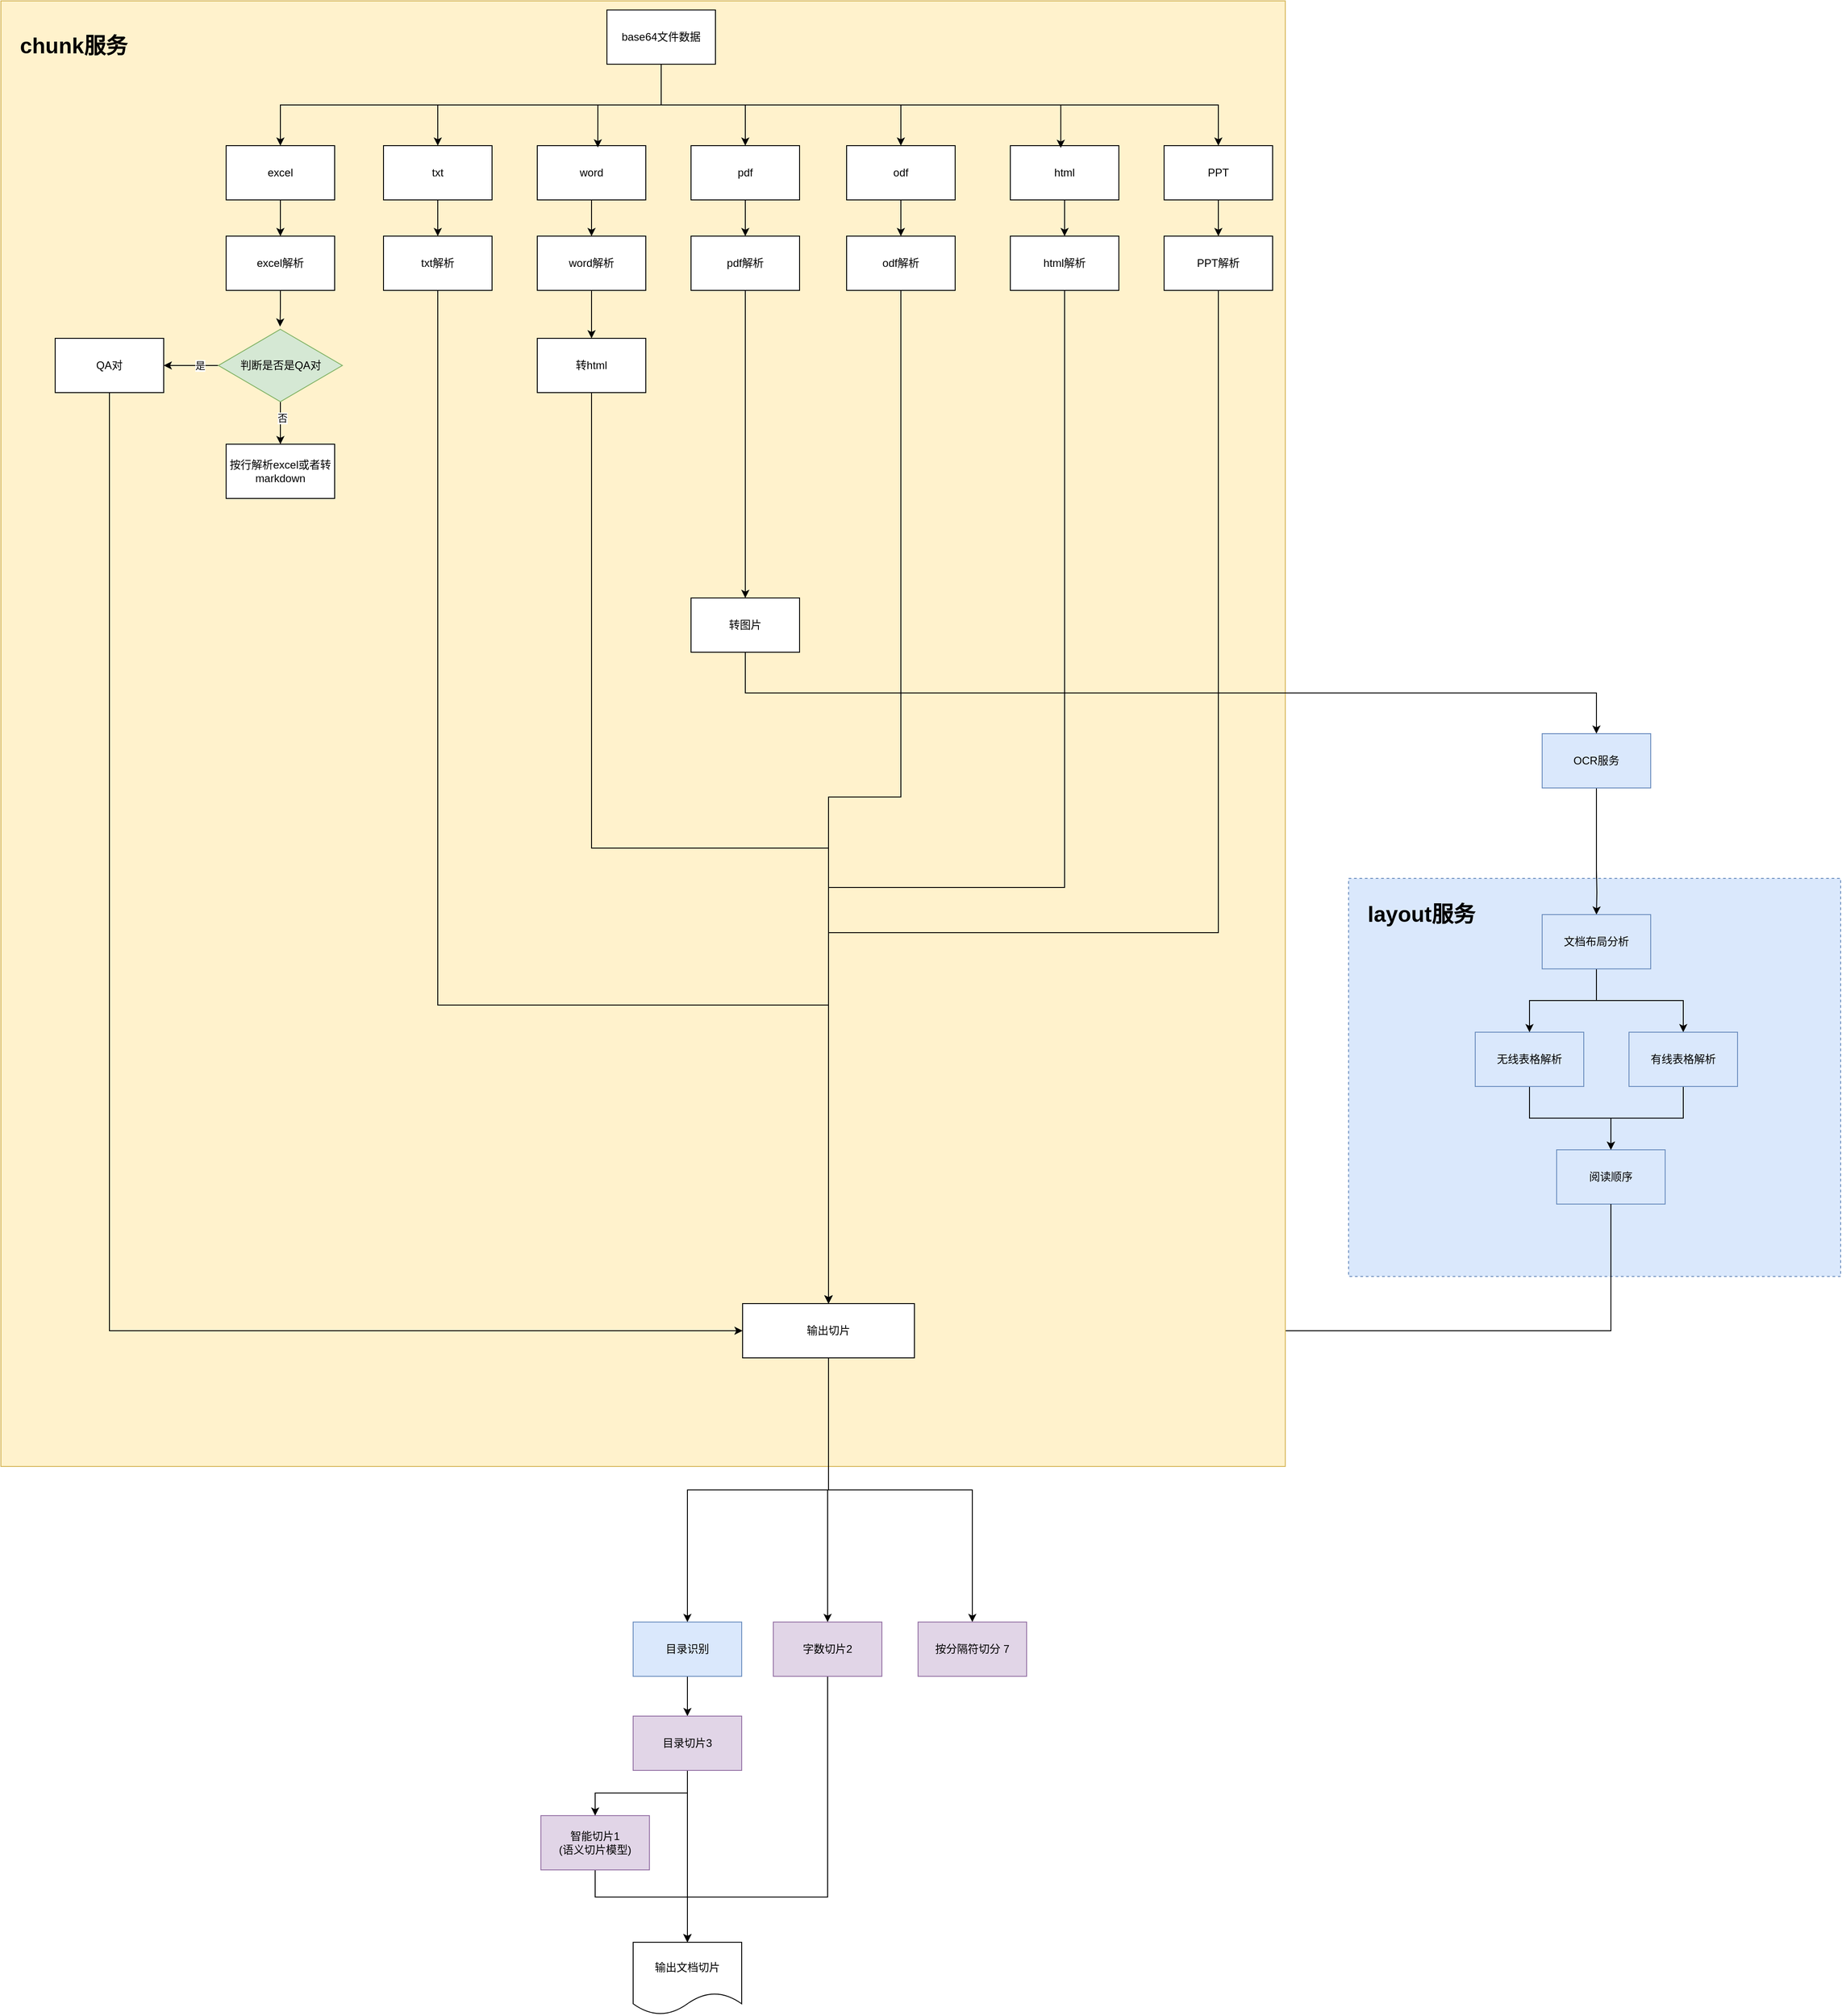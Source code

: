 <mxfile version="24.7.15">
  <diagram name="Page-1" id="-htA71h1Tr96a3cRQhLy">
    <mxGraphModel dx="2490" dy="1348" grid="1" gridSize="10" guides="1" tooltips="1" connect="1" arrows="1" fold="1" page="1" pageScale="1" pageWidth="1600" pageHeight="2200" math="0" shadow="0">
      <root>
        <mxCell id="0" />
        <mxCell id="1" parent="0" />
        <mxCell id="Ge70wmvIFARKNY7NQ5G--47" style="edgeStyle=orthogonalEdgeStyle;rounded=0;orthogonalLoop=1;jettySize=auto;html=1;exitX=0.5;exitY=1;exitDx=0;exitDy=0;entryX=0.5;entryY=0;entryDx=0;entryDy=0;" parent="1" source="Ge70wmvIFARKNY7NQ5G--39" target="Ge70wmvIFARKNY7NQ5G--45" edge="1">
          <mxGeometry relative="1" as="geometry" />
        </mxCell>
        <mxCell id="Ge70wmvIFARKNY7NQ5G--39" value="OCR服务" style="rounded=0;whiteSpace=wrap;html=1;fillColor=#dae8fc;strokeColor=#6c8ebf;" parent="1" vertex="1">
          <mxGeometry x="1814" y="910" width="120" height="60" as="geometry" />
        </mxCell>
        <mxCell id="Ed-SQ-rJw5sSF_kBK3eb-5" style="edgeStyle=orthogonalEdgeStyle;rounded=0;orthogonalLoop=1;jettySize=auto;html=1;exitX=0.5;exitY=1;exitDx=0;exitDy=0;entryX=0.5;entryY=0;entryDx=0;entryDy=0;" parent="1" source="bkaWk2kcNXf5rJIzgJEL-1" target="Ed-SQ-rJw5sSF_kBK3eb-3" edge="1">
          <mxGeometry relative="1" as="geometry" />
        </mxCell>
        <mxCell id="bkaWk2kcNXf5rJIzgJEL-1" value="目录识别" style="rounded=0;whiteSpace=wrap;html=1;fillColor=#dae8fc;strokeColor=#6c8ebf;" parent="1" vertex="1">
          <mxGeometry x="809" y="1892" width="120" height="60" as="geometry" />
        </mxCell>
        <mxCell id="vYcKDnQuyrOqiumXNDQ5-13" style="edgeStyle=orthogonalEdgeStyle;rounded=0;orthogonalLoop=1;jettySize=auto;html=1;exitX=0.5;exitY=1;exitDx=0;exitDy=0;entryX=0.5;entryY=0;entryDx=0;entryDy=0;" parent="1" source="Ed-SQ-rJw5sSF_kBK3eb-1" target="oZNvyWcUuNIZvkObHdWT-1" edge="1">
          <mxGeometry relative="1" as="geometry">
            <Array as="points">
              <mxPoint x="767" y="2196" />
              <mxPoint x="869" y="2196" />
            </Array>
          </mxGeometry>
        </mxCell>
        <mxCell id="Ed-SQ-rJw5sSF_kBK3eb-1" value="智能切片1&lt;div&gt;(语义切片模型)&lt;/div&gt;" style="rounded=0;whiteSpace=wrap;html=1;fillColor=#e1d5e7;strokeColor=#9673a6;" parent="1" vertex="1">
          <mxGeometry x="707" y="2106" width="120" height="60" as="geometry" />
        </mxCell>
        <mxCell id="vYcKDnQuyrOqiumXNDQ5-10" style="edgeStyle=orthogonalEdgeStyle;rounded=0;orthogonalLoop=1;jettySize=auto;html=1;exitX=0.5;exitY=1;exitDx=0;exitDy=0;entryX=0.5;entryY=0;entryDx=0;entryDy=0;" parent="1" source="Ed-SQ-rJw5sSF_kBK3eb-3" target="Ed-SQ-rJw5sSF_kBK3eb-1" edge="1">
          <mxGeometry relative="1" as="geometry" />
        </mxCell>
        <mxCell id="vYcKDnQuyrOqiumXNDQ5-12" style="edgeStyle=orthogonalEdgeStyle;rounded=0;orthogonalLoop=1;jettySize=auto;html=1;exitX=0.5;exitY=1;exitDx=0;exitDy=0;entryX=0.5;entryY=0;entryDx=0;entryDy=0;" parent="1" source="Ed-SQ-rJw5sSF_kBK3eb-3" target="oZNvyWcUuNIZvkObHdWT-1" edge="1">
          <mxGeometry relative="1" as="geometry" />
        </mxCell>
        <mxCell id="Ed-SQ-rJw5sSF_kBK3eb-3" value="目录切片3" style="rounded=0;whiteSpace=wrap;html=1;fillColor=#e1d5e7;strokeColor=#9673a6;" parent="1" vertex="1">
          <mxGeometry x="809" y="1996" width="120" height="60" as="geometry" />
        </mxCell>
        <mxCell id="oZNvyWcUuNIZvkObHdWT-7" style="edgeStyle=orthogonalEdgeStyle;rounded=0;orthogonalLoop=1;jettySize=auto;html=1;exitX=0.5;exitY=1;exitDx=0;exitDy=0;entryX=0.5;entryY=0;entryDx=0;entryDy=0;" parent="1" source="Ed-SQ-rJw5sSF_kBK3eb-4" target="oZNvyWcUuNIZvkObHdWT-1" edge="1">
          <mxGeometry relative="1" as="geometry">
            <Array as="points">
              <mxPoint x="1024" y="2196" />
              <mxPoint x="869" y="2196" />
            </Array>
          </mxGeometry>
        </mxCell>
        <mxCell id="Ed-SQ-rJw5sSF_kBK3eb-4" value="字数切片2" style="rounded=0;whiteSpace=wrap;html=1;fillColor=#e1d5e7;strokeColor=#9673a6;" parent="1" vertex="1">
          <mxGeometry x="964" y="1892" width="120" height="60" as="geometry" />
        </mxCell>
        <mxCell id="oZNvyWcUuNIZvkObHdWT-1" value="输出文档切片" style="shape=document;whiteSpace=wrap;html=1;boundedLbl=1;" parent="1" vertex="1">
          <mxGeometry x="809" y="2246" width="120" height="80" as="geometry" />
        </mxCell>
        <mxCell id="vYcKDnQuyrOqiumXNDQ5-8" style="edgeStyle=orthogonalEdgeStyle;rounded=0;orthogonalLoop=1;jettySize=auto;html=1;exitX=0.5;exitY=1;exitDx=0;exitDy=0;entryX=0.5;entryY=0;entryDx=0;entryDy=0;" parent="1" source="vYcKDnQuyrOqiumXNDQ5-1" target="bkaWk2kcNXf5rJIzgJEL-1" edge="1">
          <mxGeometry relative="1" as="geometry" />
        </mxCell>
        <mxCell id="3qthffvQLDSlE2BmSQZ0-2" style="edgeStyle=orthogonalEdgeStyle;rounded=0;orthogonalLoop=1;jettySize=auto;html=1;exitX=0.5;exitY=1;exitDx=0;exitDy=0;" parent="1" source="vYcKDnQuyrOqiumXNDQ5-1" target="3qthffvQLDSlE2BmSQZ0-1" edge="1">
          <mxGeometry relative="1" as="geometry" />
        </mxCell>
        <mxCell id="3qthffvQLDSlE2BmSQZ0-1" value="按分隔符切分 7" style="rounded=0;whiteSpace=wrap;html=1;fillColor=#e1d5e7;strokeColor=#9673a6;" parent="1" vertex="1">
          <mxGeometry x="1124" y="1892" width="120" height="60" as="geometry" />
        </mxCell>
        <mxCell id="MSTHDVz44_8mBMMplQob-9" value="" style="group" vertex="1" connectable="0" parent="1">
          <mxGeometry x="1600" y="1060" width="544" height="450" as="geometry" />
        </mxCell>
        <mxCell id="MSTHDVz44_8mBMMplQob-4" value="" style="rounded=0;whiteSpace=wrap;html=1;dashed=1;fillColor=#dae8fc;strokeColor=#6c8ebf;" vertex="1" parent="MSTHDVz44_8mBMMplQob-9">
          <mxGeometry y="10" width="544" height="440" as="geometry" />
        </mxCell>
        <mxCell id="Ge70wmvIFARKNY7NQ5G--81" style="edgeStyle=orthogonalEdgeStyle;rounded=0;orthogonalLoop=1;jettySize=auto;html=1;exitX=0.5;exitY=1;exitDx=0;exitDy=0;entryX=0.5;entryY=0;entryDx=0;entryDy=0;" parent="MSTHDVz44_8mBMMplQob-9" source="Ge70wmvIFARKNY7NQ5G--22" target="Ge70wmvIFARKNY7NQ5G--78" edge="1">
          <mxGeometry relative="1" as="geometry" />
        </mxCell>
        <mxCell id="Ge70wmvIFARKNY7NQ5G--22" value="无线表格解析" style="rounded=0;whiteSpace=wrap;html=1;fillColor=#dae8fc;strokeColor=#6c8ebf;" parent="MSTHDVz44_8mBMMplQob-9" vertex="1">
          <mxGeometry x="140" y="180" width="120" height="60" as="geometry" />
        </mxCell>
        <mxCell id="Ge70wmvIFARKNY7NQ5G--46" style="edgeStyle=orthogonalEdgeStyle;rounded=0;orthogonalLoop=1;jettySize=auto;html=1;exitX=0.5;exitY=1;exitDx=0;exitDy=0;" parent="MSTHDVz44_8mBMMplQob-9" target="Ge70wmvIFARKNY7NQ5G--45" edge="1">
          <mxGeometry relative="1" as="geometry">
            <mxPoint x="274" as="sourcePoint" />
          </mxGeometry>
        </mxCell>
        <mxCell id="Ge70wmvIFARKNY7NQ5G--48" style="edgeStyle=orthogonalEdgeStyle;rounded=0;orthogonalLoop=1;jettySize=auto;html=1;exitX=0.5;exitY=1;exitDx=0;exitDy=0;entryX=0.5;entryY=0;entryDx=0;entryDy=0;" parent="MSTHDVz44_8mBMMplQob-9" source="Ge70wmvIFARKNY7NQ5G--45" target="Ge70wmvIFARKNY7NQ5G--22" edge="1">
          <mxGeometry relative="1" as="geometry" />
        </mxCell>
        <mxCell id="MSTHDVz44_8mBMMplQob-6" style="edgeStyle=orthogonalEdgeStyle;rounded=0;orthogonalLoop=1;jettySize=auto;html=1;exitX=0.5;exitY=1;exitDx=0;exitDy=0;entryX=0.5;entryY=0;entryDx=0;entryDy=0;" edge="1" parent="MSTHDVz44_8mBMMplQob-9" source="Ge70wmvIFARKNY7NQ5G--45" target="MSTHDVz44_8mBMMplQob-5">
          <mxGeometry relative="1" as="geometry" />
        </mxCell>
        <mxCell id="Ge70wmvIFARKNY7NQ5G--45" value="文档布局分析" style="rounded=0;whiteSpace=wrap;html=1;fillColor=#dae8fc;strokeColor=#6c8ebf;" parent="MSTHDVz44_8mBMMplQob-9" vertex="1">
          <mxGeometry x="214" y="50" width="120" height="60" as="geometry" />
        </mxCell>
        <mxCell id="Ge70wmvIFARKNY7NQ5G--78" value="阅读顺序" style="rounded=0;whiteSpace=wrap;html=1;fillColor=#dae8fc;strokeColor=#6c8ebf;" parent="MSTHDVz44_8mBMMplQob-9" vertex="1">
          <mxGeometry x="230" y="310" width="120" height="60" as="geometry" />
        </mxCell>
        <mxCell id="MSTHDVz44_8mBMMplQob-7" style="edgeStyle=orthogonalEdgeStyle;rounded=0;orthogonalLoop=1;jettySize=auto;html=1;exitX=0.5;exitY=1;exitDx=0;exitDy=0;entryX=0.5;entryY=0;entryDx=0;entryDy=0;" edge="1" parent="MSTHDVz44_8mBMMplQob-9" source="MSTHDVz44_8mBMMplQob-5" target="Ge70wmvIFARKNY7NQ5G--78">
          <mxGeometry relative="1" as="geometry" />
        </mxCell>
        <mxCell id="MSTHDVz44_8mBMMplQob-5" value="有线表格解析" style="rounded=0;whiteSpace=wrap;html=1;fillColor=#dae8fc;strokeColor=#6c8ebf;" vertex="1" parent="MSTHDVz44_8mBMMplQob-9">
          <mxGeometry x="310" y="180" width="120" height="60" as="geometry" />
        </mxCell>
        <mxCell id="MSTHDVz44_8mBMMplQob-8" value="layout服务" style="text;strokeColor=none;fillColor=none;html=1;fontSize=24;fontStyle=1;verticalAlign=middle;align=center;" vertex="1" parent="MSTHDVz44_8mBMMplQob-9">
          <mxGeometry x="30" y="30" width="100" height="40" as="geometry" />
        </mxCell>
        <mxCell id="MSTHDVz44_8mBMMplQob-18" style="edgeStyle=orthogonalEdgeStyle;rounded=0;orthogonalLoop=1;jettySize=auto;html=1;exitX=0.5;exitY=1;exitDx=0;exitDy=0;entryX=1;entryY=0.5;entryDx=0;entryDy=0;" edge="1" parent="1" source="Ge70wmvIFARKNY7NQ5G--78" target="vYcKDnQuyrOqiumXNDQ5-1">
          <mxGeometry relative="1" as="geometry" />
        </mxCell>
        <mxCell id="MSTHDVz44_8mBMMplQob-28" value="" style="group" vertex="1" connectable="0" parent="1">
          <mxGeometry x="110" y="100" width="1420" height="1620" as="geometry" />
        </mxCell>
        <mxCell id="MSTHDVz44_8mBMMplQob-17" value="" style="rounded=0;whiteSpace=wrap;html=1;fillColor=#fff2cc;strokeColor=#d6b656;" vertex="1" parent="MSTHDVz44_8mBMMplQob-28">
          <mxGeometry width="1420" height="1620" as="geometry" />
        </mxCell>
        <mxCell id="Ge70wmvIFARKNY7NQ5G--8" style="edgeStyle=orthogonalEdgeStyle;rounded=0;orthogonalLoop=1;jettySize=auto;html=1;exitX=0.5;exitY=1;exitDx=0;exitDy=0;entryX=0.5;entryY=0;entryDx=0;entryDy=0;" parent="MSTHDVz44_8mBMMplQob-28" source="Ge70wmvIFARKNY7NQ5G--2" target="Ge70wmvIFARKNY7NQ5G--6" edge="1">
          <mxGeometry relative="1" as="geometry" />
        </mxCell>
        <mxCell id="Ge70wmvIFARKNY7NQ5G--10" style="edgeStyle=orthogonalEdgeStyle;rounded=0;orthogonalLoop=1;jettySize=auto;html=1;exitX=0.5;exitY=1;exitDx=0;exitDy=0;entryX=0.5;entryY=0;entryDx=0;entryDy=0;" parent="MSTHDVz44_8mBMMplQob-28" source="Ge70wmvIFARKNY7NQ5G--2" target="Ge70wmvIFARKNY7NQ5G--4" edge="1">
          <mxGeometry relative="1" as="geometry" />
        </mxCell>
        <mxCell id="Ge70wmvIFARKNY7NQ5G--16" style="edgeStyle=orthogonalEdgeStyle;rounded=0;orthogonalLoop=1;jettySize=auto;html=1;exitX=0.5;exitY=1;exitDx=0;exitDy=0;entryX=0.5;entryY=0;entryDx=0;entryDy=0;" parent="MSTHDVz44_8mBMMplQob-28" source="Ge70wmvIFARKNY7NQ5G--2" target="Ge70wmvIFARKNY7NQ5G--15" edge="1">
          <mxGeometry relative="1" as="geometry" />
        </mxCell>
        <mxCell id="Ge70wmvIFARKNY7NQ5G--50" style="edgeStyle=orthogonalEdgeStyle;rounded=0;orthogonalLoop=1;jettySize=auto;html=1;exitX=0.5;exitY=1;exitDx=0;exitDy=0;" parent="MSTHDVz44_8mBMMplQob-28" source="Ge70wmvIFARKNY7NQ5G--2" target="Ge70wmvIFARKNY7NQ5G--49" edge="1">
          <mxGeometry relative="1" as="geometry" />
        </mxCell>
        <mxCell id="sv4jQ8neMDPuU1nfps9p-3" style="edgeStyle=orthogonalEdgeStyle;rounded=0;orthogonalLoop=1;jettySize=auto;html=1;exitX=0.5;exitY=1;exitDx=0;exitDy=0;entryX=0.5;entryY=0;entryDx=0;entryDy=0;" parent="MSTHDVz44_8mBMMplQob-28" source="Ge70wmvIFARKNY7NQ5G--2" target="sv4jQ8neMDPuU1nfps9p-2" edge="1">
          <mxGeometry relative="1" as="geometry" />
        </mxCell>
        <mxCell id="Ge70wmvIFARKNY7NQ5G--2" value="base64文件数据" style="rounded=0;whiteSpace=wrap;html=1;" parent="MSTHDVz44_8mBMMplQob-28" vertex="1">
          <mxGeometry x="670" y="10" width="120" height="60" as="geometry" />
        </mxCell>
        <mxCell id="Ge70wmvIFARKNY7NQ5G--77" style="edgeStyle=orthogonalEdgeStyle;rounded=0;orthogonalLoop=1;jettySize=auto;html=1;exitX=0.5;exitY=1;exitDx=0;exitDy=0;entryX=0.5;entryY=0;entryDx=0;entryDy=0;" parent="MSTHDVz44_8mBMMplQob-28" source="Ge70wmvIFARKNY7NQ5G--4" target="Ge70wmvIFARKNY7NQ5G--76" edge="1">
          <mxGeometry relative="1" as="geometry" />
        </mxCell>
        <mxCell id="Ge70wmvIFARKNY7NQ5G--4" value="txt" style="rounded=0;whiteSpace=wrap;html=1;" parent="MSTHDVz44_8mBMMplQob-28" vertex="1">
          <mxGeometry x="423" y="160" width="120" height="60" as="geometry" />
        </mxCell>
        <mxCell id="Ge70wmvIFARKNY7NQ5G--75" style="edgeStyle=orthogonalEdgeStyle;rounded=0;orthogonalLoop=1;jettySize=auto;html=1;exitX=0.5;exitY=1;exitDx=0;exitDy=0;entryX=0.5;entryY=0;entryDx=0;entryDy=0;" parent="MSTHDVz44_8mBMMplQob-28" source="Ge70wmvIFARKNY7NQ5G--5" target="Ge70wmvIFARKNY7NQ5G--74" edge="1">
          <mxGeometry relative="1" as="geometry" />
        </mxCell>
        <mxCell id="Ge70wmvIFARKNY7NQ5G--5" value="word" style="rounded=0;whiteSpace=wrap;html=1;" parent="MSTHDVz44_8mBMMplQob-28" vertex="1">
          <mxGeometry x="593" y="160" width="120" height="60" as="geometry" />
        </mxCell>
        <mxCell id="ap57k_aDqnlWDVh_8-9U-10" style="edgeStyle=orthogonalEdgeStyle;rounded=0;orthogonalLoop=1;jettySize=auto;html=1;exitX=0.5;exitY=1;exitDx=0;exitDy=0;entryX=0.5;entryY=0;entryDx=0;entryDy=0;" parent="MSTHDVz44_8mBMMplQob-28" source="Ge70wmvIFARKNY7NQ5G--6" target="ap57k_aDqnlWDVh_8-9U-9" edge="1">
          <mxGeometry relative="1" as="geometry" />
        </mxCell>
        <mxCell id="Ge70wmvIFARKNY7NQ5G--6" value="pdf" style="rounded=0;whiteSpace=wrap;html=1;" parent="MSTHDVz44_8mBMMplQob-28" vertex="1">
          <mxGeometry x="763" y="160" width="120" height="60" as="geometry" />
        </mxCell>
        <mxCell id="Ge70wmvIFARKNY7NQ5G--72" style="edgeStyle=orthogonalEdgeStyle;rounded=0;orthogonalLoop=1;jettySize=auto;html=1;exitX=0.5;exitY=1;exitDx=0;exitDy=0;" parent="MSTHDVz44_8mBMMplQob-28" source="Ge70wmvIFARKNY7NQ5G--7" target="Ge70wmvIFARKNY7NQ5G--59" edge="1">
          <mxGeometry relative="1" as="geometry" />
        </mxCell>
        <mxCell id="Ge70wmvIFARKNY7NQ5G--7" value="html" style="rounded=0;whiteSpace=wrap;html=1;" parent="MSTHDVz44_8mBMMplQob-28" vertex="1">
          <mxGeometry x="1116" y="160" width="120" height="60" as="geometry" />
        </mxCell>
        <mxCell id="Ge70wmvIFARKNY7NQ5G--9" style="edgeStyle=orthogonalEdgeStyle;rounded=0;orthogonalLoop=1;jettySize=auto;html=1;exitX=0.5;exitY=1;exitDx=0;exitDy=0;entryX=0.558;entryY=0.033;entryDx=0;entryDy=0;entryPerimeter=0;" parent="MSTHDVz44_8mBMMplQob-28" source="Ge70wmvIFARKNY7NQ5G--2" target="Ge70wmvIFARKNY7NQ5G--5" edge="1">
          <mxGeometry relative="1" as="geometry" />
        </mxCell>
        <mxCell id="Ge70wmvIFARKNY7NQ5G--14" style="edgeStyle=orthogonalEdgeStyle;rounded=0;orthogonalLoop=1;jettySize=auto;html=1;exitX=0.5;exitY=1;exitDx=0;exitDy=0;entryX=0.465;entryY=0.041;entryDx=0;entryDy=0;entryPerimeter=0;" parent="MSTHDVz44_8mBMMplQob-28" source="Ge70wmvIFARKNY7NQ5G--2" target="Ge70wmvIFARKNY7NQ5G--7" edge="1">
          <mxGeometry relative="1" as="geometry" />
        </mxCell>
        <mxCell id="Ge70wmvIFARKNY7NQ5G--73" style="edgeStyle=orthogonalEdgeStyle;rounded=0;orthogonalLoop=1;jettySize=auto;html=1;exitX=0.5;exitY=1;exitDx=0;exitDy=0;entryX=0.5;entryY=0;entryDx=0;entryDy=0;" parent="MSTHDVz44_8mBMMplQob-28" source="Ge70wmvIFARKNY7NQ5G--15" target="Ge70wmvIFARKNY7NQ5G--60" edge="1">
          <mxGeometry relative="1" as="geometry" />
        </mxCell>
        <mxCell id="Ge70wmvIFARKNY7NQ5G--15" value="PPT" style="rounded=0;whiteSpace=wrap;html=1;" parent="MSTHDVz44_8mBMMplQob-28" vertex="1">
          <mxGeometry x="1286" y="160" width="120" height="60" as="geometry" />
        </mxCell>
        <mxCell id="Ge70wmvIFARKNY7NQ5G--24" value="转图片" style="rounded=0;whiteSpace=wrap;html=1;" parent="MSTHDVz44_8mBMMplQob-28" vertex="1">
          <mxGeometry x="763" y="660" width="120" height="60" as="geometry" />
        </mxCell>
        <mxCell id="Ge70wmvIFARKNY7NQ5G--65" style="edgeStyle=orthogonalEdgeStyle;rounded=0;orthogonalLoop=1;jettySize=auto;html=1;exitX=0.5;exitY=1;exitDx=0;exitDy=0;entryX=0.5;entryY=0;entryDx=0;entryDy=0;" parent="MSTHDVz44_8mBMMplQob-28" source="Ge70wmvIFARKNY7NQ5G--49" target="Ge70wmvIFARKNY7NQ5G--63" edge="1">
          <mxGeometry relative="1" as="geometry" />
        </mxCell>
        <mxCell id="Ge70wmvIFARKNY7NQ5G--49" value="excel" style="rounded=0;whiteSpace=wrap;html=1;" parent="MSTHDVz44_8mBMMplQob-28" vertex="1">
          <mxGeometry x="249" y="160" width="120" height="60" as="geometry" />
        </mxCell>
        <mxCell id="Ge70wmvIFARKNY7NQ5G--62" style="edgeStyle=orthogonalEdgeStyle;rounded=0;orthogonalLoop=1;jettySize=auto;html=1;exitX=0;exitY=0.5;exitDx=0;exitDy=0;entryX=1;entryY=0.5;entryDx=0;entryDy=0;" parent="MSTHDVz44_8mBMMplQob-28" source="Ge70wmvIFARKNY7NQ5G--57" edge="1" target="MSTHDVz44_8mBMMplQob-20">
          <mxGeometry relative="1" as="geometry">
            <mxPoint x="170" y="403.105" as="targetPoint" />
          </mxGeometry>
        </mxCell>
        <mxCell id="Ge70wmvIFARKNY7NQ5G--66" value="是" style="edgeLabel;html=1;align=center;verticalAlign=middle;resizable=0;points=[];" parent="Ge70wmvIFARKNY7NQ5G--62" vertex="1" connectable="0">
          <mxGeometry x="-0.31" relative="1" as="geometry">
            <mxPoint as="offset" />
          </mxGeometry>
        </mxCell>
        <mxCell id="ap57k_aDqnlWDVh_8-9U-3" style="edgeStyle=orthogonalEdgeStyle;rounded=0;orthogonalLoop=1;jettySize=auto;html=1;exitX=0.5;exitY=1;exitDx=0;exitDy=0;entryX=0.5;entryY=0;entryDx=0;entryDy=0;" parent="MSTHDVz44_8mBMMplQob-28" source="Ge70wmvIFARKNY7NQ5G--57" target="ap57k_aDqnlWDVh_8-9U-2" edge="1">
          <mxGeometry relative="1" as="geometry" />
        </mxCell>
        <mxCell id="ap57k_aDqnlWDVh_8-9U-4" value="否" style="edgeLabel;html=1;align=center;verticalAlign=middle;resizable=0;points=[];" parent="ap57k_aDqnlWDVh_8-9U-3" vertex="1" connectable="0">
          <mxGeometry x="-0.251" y="2" relative="1" as="geometry">
            <mxPoint as="offset" />
          </mxGeometry>
        </mxCell>
        <mxCell id="Ge70wmvIFARKNY7NQ5G--57" value="判断是否是QA对" style="rhombus;whiteSpace=wrap;html=1;fillColor=#d5e8d4;strokeColor=#82b366;" parent="MSTHDVz44_8mBMMplQob-28" vertex="1">
          <mxGeometry x="240.5" y="363" width="137" height="80" as="geometry" />
        </mxCell>
        <mxCell id="MSTHDVz44_8mBMMplQob-14" style="edgeStyle=orthogonalEdgeStyle;rounded=0;orthogonalLoop=1;jettySize=auto;html=1;exitX=0.5;exitY=1;exitDx=0;exitDy=0;entryX=0.5;entryY=0;entryDx=0;entryDy=0;" edge="1" parent="MSTHDVz44_8mBMMplQob-28" source="Ge70wmvIFARKNY7NQ5G--59" target="vYcKDnQuyrOqiumXNDQ5-1">
          <mxGeometry relative="1" as="geometry">
            <Array as="points">
              <mxPoint x="1176" y="980" />
              <mxPoint x="915" y="980" />
            </Array>
          </mxGeometry>
        </mxCell>
        <mxCell id="Ge70wmvIFARKNY7NQ5G--59" value="html解析" style="rounded=0;whiteSpace=wrap;html=1;" parent="MSTHDVz44_8mBMMplQob-28" vertex="1">
          <mxGeometry x="1116" y="260" width="120" height="60" as="geometry" />
        </mxCell>
        <mxCell id="MSTHDVz44_8mBMMplQob-15" style="edgeStyle=orthogonalEdgeStyle;rounded=0;orthogonalLoop=1;jettySize=auto;html=1;exitX=0.5;exitY=1;exitDx=0;exitDy=0;entryX=0.5;entryY=0;entryDx=0;entryDy=0;" edge="1" parent="MSTHDVz44_8mBMMplQob-28" source="Ge70wmvIFARKNY7NQ5G--60" target="vYcKDnQuyrOqiumXNDQ5-1">
          <mxGeometry relative="1" as="geometry">
            <Array as="points">
              <mxPoint x="1346" y="1030" />
              <mxPoint x="915" y="1030" />
            </Array>
          </mxGeometry>
        </mxCell>
        <mxCell id="Ge70wmvIFARKNY7NQ5G--60" value="PPT解析" style="rounded=0;whiteSpace=wrap;html=1;" parent="MSTHDVz44_8mBMMplQob-28" vertex="1">
          <mxGeometry x="1286" y="260" width="120" height="60" as="geometry" />
        </mxCell>
        <mxCell id="Ge70wmvIFARKNY7NQ5G--64" style="edgeStyle=orthogonalEdgeStyle;rounded=0;orthogonalLoop=1;jettySize=auto;html=1;exitX=0.5;exitY=1;exitDx=0;exitDy=0;" parent="MSTHDVz44_8mBMMplQob-28" source="Ge70wmvIFARKNY7NQ5G--63" edge="1">
          <mxGeometry relative="1" as="geometry">
            <mxPoint x="308.632" y="360" as="targetPoint" />
          </mxGeometry>
        </mxCell>
        <mxCell id="Ge70wmvIFARKNY7NQ5G--63" value="excel解析" style="rounded=0;whiteSpace=wrap;html=1;" parent="MSTHDVz44_8mBMMplQob-28" vertex="1">
          <mxGeometry x="249" y="260" width="120" height="60" as="geometry" />
        </mxCell>
        <mxCell id="MSTHDVz44_8mBMMplQob-25" style="edgeStyle=orthogonalEdgeStyle;rounded=0;orthogonalLoop=1;jettySize=auto;html=1;exitX=0.5;exitY=1;exitDx=0;exitDy=0;entryX=0.5;entryY=0;entryDx=0;entryDy=0;" edge="1" parent="MSTHDVz44_8mBMMplQob-28" source="Ge70wmvIFARKNY7NQ5G--74" target="MSTHDVz44_8mBMMplQob-24">
          <mxGeometry relative="1" as="geometry" />
        </mxCell>
        <mxCell id="Ge70wmvIFARKNY7NQ5G--74" value="word解析" style="rounded=0;whiteSpace=wrap;html=1;" parent="MSTHDVz44_8mBMMplQob-28" vertex="1">
          <mxGeometry x="593" y="260" width="120" height="60" as="geometry" />
        </mxCell>
        <mxCell id="MSTHDVz44_8mBMMplQob-27" style="edgeStyle=orthogonalEdgeStyle;rounded=0;orthogonalLoop=1;jettySize=auto;html=1;exitX=0.5;exitY=1;exitDx=0;exitDy=0;entryX=0.5;entryY=0;entryDx=0;entryDy=0;" edge="1" parent="MSTHDVz44_8mBMMplQob-28" source="Ge70wmvIFARKNY7NQ5G--76" target="vYcKDnQuyrOqiumXNDQ5-1">
          <mxGeometry relative="1" as="geometry">
            <Array as="points">
              <mxPoint x="483" y="1110" />
              <mxPoint x="915" y="1110" />
            </Array>
          </mxGeometry>
        </mxCell>
        <mxCell id="Ge70wmvIFARKNY7NQ5G--76" value="txt解析" style="rounded=0;whiteSpace=wrap;html=1;" parent="MSTHDVz44_8mBMMplQob-28" vertex="1">
          <mxGeometry x="423" y="260" width="120" height="60" as="geometry" />
        </mxCell>
        <mxCell id="ap57k_aDqnlWDVh_8-9U-2" value="按行解析excel或者转markdown" style="rounded=0;whiteSpace=wrap;html=1;" parent="MSTHDVz44_8mBMMplQob-28" vertex="1">
          <mxGeometry x="249" y="490" width="120" height="60" as="geometry" />
        </mxCell>
        <mxCell id="MSTHDVz44_8mBMMplQob-2" style="edgeStyle=orthogonalEdgeStyle;rounded=0;orthogonalLoop=1;jettySize=auto;html=1;exitX=0.5;exitY=1;exitDx=0;exitDy=0;entryX=0.5;entryY=0;entryDx=0;entryDy=0;" edge="1" parent="MSTHDVz44_8mBMMplQob-28" source="ap57k_aDqnlWDVh_8-9U-9" target="Ge70wmvIFARKNY7NQ5G--24">
          <mxGeometry relative="1" as="geometry">
            <Array as="points">
              <mxPoint x="823" y="630" />
            </Array>
          </mxGeometry>
        </mxCell>
        <mxCell id="ap57k_aDqnlWDVh_8-9U-9" value="pdf解析" style="rounded=0;whiteSpace=wrap;html=1;" parent="MSTHDVz44_8mBMMplQob-28" vertex="1">
          <mxGeometry x="763" y="260" width="120" height="60" as="geometry" />
        </mxCell>
        <mxCell id="vYcKDnQuyrOqiumXNDQ5-1" value="输出切片" style="rounded=0;whiteSpace=wrap;html=1;" parent="MSTHDVz44_8mBMMplQob-28" vertex="1">
          <mxGeometry x="820" y="1440" width="190" height="60" as="geometry" />
        </mxCell>
        <mxCell id="sv4jQ8neMDPuU1nfps9p-6" style="edgeStyle=orthogonalEdgeStyle;rounded=0;orthogonalLoop=1;jettySize=auto;html=1;exitX=0.5;exitY=1;exitDx=0;exitDy=0;entryX=0.5;entryY=0;entryDx=0;entryDy=0;" parent="MSTHDVz44_8mBMMplQob-28" source="sv4jQ8neMDPuU1nfps9p-2" target="sv4jQ8neMDPuU1nfps9p-5" edge="1">
          <mxGeometry relative="1" as="geometry" />
        </mxCell>
        <mxCell id="sv4jQ8neMDPuU1nfps9p-2" value="odf" style="rounded=0;whiteSpace=wrap;html=1;" parent="MSTHDVz44_8mBMMplQob-28" vertex="1">
          <mxGeometry x="935" y="160" width="120" height="60" as="geometry" />
        </mxCell>
        <mxCell id="MSTHDVz44_8mBMMplQob-13" style="edgeStyle=orthogonalEdgeStyle;rounded=0;orthogonalLoop=1;jettySize=auto;html=1;exitX=0.5;exitY=1;exitDx=0;exitDy=0;" edge="1" parent="MSTHDVz44_8mBMMplQob-28" source="sv4jQ8neMDPuU1nfps9p-5" target="vYcKDnQuyrOqiumXNDQ5-1">
          <mxGeometry relative="1" as="geometry" />
        </mxCell>
        <mxCell id="sv4jQ8neMDPuU1nfps9p-5" value="odf解析" style="rounded=0;whiteSpace=wrap;html=1;" parent="MSTHDVz44_8mBMMplQob-28" vertex="1">
          <mxGeometry x="935" y="260" width="120" height="60" as="geometry" />
        </mxCell>
        <mxCell id="MSTHDVz44_8mBMMplQob-22" style="edgeStyle=orthogonalEdgeStyle;rounded=0;orthogonalLoop=1;jettySize=auto;html=1;exitX=0.5;exitY=1;exitDx=0;exitDy=0;entryX=0;entryY=0.5;entryDx=0;entryDy=0;" edge="1" parent="MSTHDVz44_8mBMMplQob-28" source="MSTHDVz44_8mBMMplQob-20" target="vYcKDnQuyrOqiumXNDQ5-1">
          <mxGeometry relative="1" as="geometry" />
        </mxCell>
        <mxCell id="MSTHDVz44_8mBMMplQob-20" value="QA对" style="rounded=0;whiteSpace=wrap;html=1;" vertex="1" parent="MSTHDVz44_8mBMMplQob-28">
          <mxGeometry x="60" y="373" width="120" height="60" as="geometry" />
        </mxCell>
        <mxCell id="MSTHDVz44_8mBMMplQob-26" style="edgeStyle=orthogonalEdgeStyle;rounded=0;orthogonalLoop=1;jettySize=auto;html=1;exitX=0.5;exitY=1;exitDx=0;exitDy=0;entryX=0.5;entryY=0;entryDx=0;entryDy=0;" edge="1" parent="MSTHDVz44_8mBMMplQob-28" source="MSTHDVz44_8mBMMplQob-24" target="vYcKDnQuyrOqiumXNDQ5-1">
          <mxGeometry relative="1" as="geometry" />
        </mxCell>
        <mxCell id="MSTHDVz44_8mBMMplQob-24" value="转html" style="rounded=0;whiteSpace=wrap;html=1;" vertex="1" parent="MSTHDVz44_8mBMMplQob-28">
          <mxGeometry x="593" y="373" width="120" height="60" as="geometry" />
        </mxCell>
        <mxCell id="MSTHDVz44_8mBMMplQob-29" value="chunk服务" style="text;strokeColor=none;fillColor=none;html=1;fontSize=24;fontStyle=1;verticalAlign=middle;align=center;" vertex="1" parent="MSTHDVz44_8mBMMplQob-28">
          <mxGeometry x="30" y="30" width="100" height="40" as="geometry" />
        </mxCell>
        <mxCell id="MSTHDVz44_8mBMMplQob-1" style="edgeStyle=orthogonalEdgeStyle;rounded=0;orthogonalLoop=1;jettySize=auto;html=1;exitX=0.5;exitY=1;exitDx=0;exitDy=0;entryX=0.5;entryY=0;entryDx=0;entryDy=0;" edge="1" parent="1" source="Ge70wmvIFARKNY7NQ5G--24" target="Ge70wmvIFARKNY7NQ5G--39">
          <mxGeometry relative="1" as="geometry" />
        </mxCell>
        <mxCell id="vYcKDnQuyrOqiumXNDQ5-9" style="edgeStyle=orthogonalEdgeStyle;rounded=0;orthogonalLoop=1;jettySize=auto;html=1;exitX=0.5;exitY=1;exitDx=0;exitDy=0;entryX=0.5;entryY=0;entryDx=0;entryDy=0;" parent="1" source="vYcKDnQuyrOqiumXNDQ5-1" target="Ed-SQ-rJw5sSF_kBK3eb-4" edge="1">
          <mxGeometry relative="1" as="geometry" />
        </mxCell>
      </root>
    </mxGraphModel>
  </diagram>
</mxfile>

